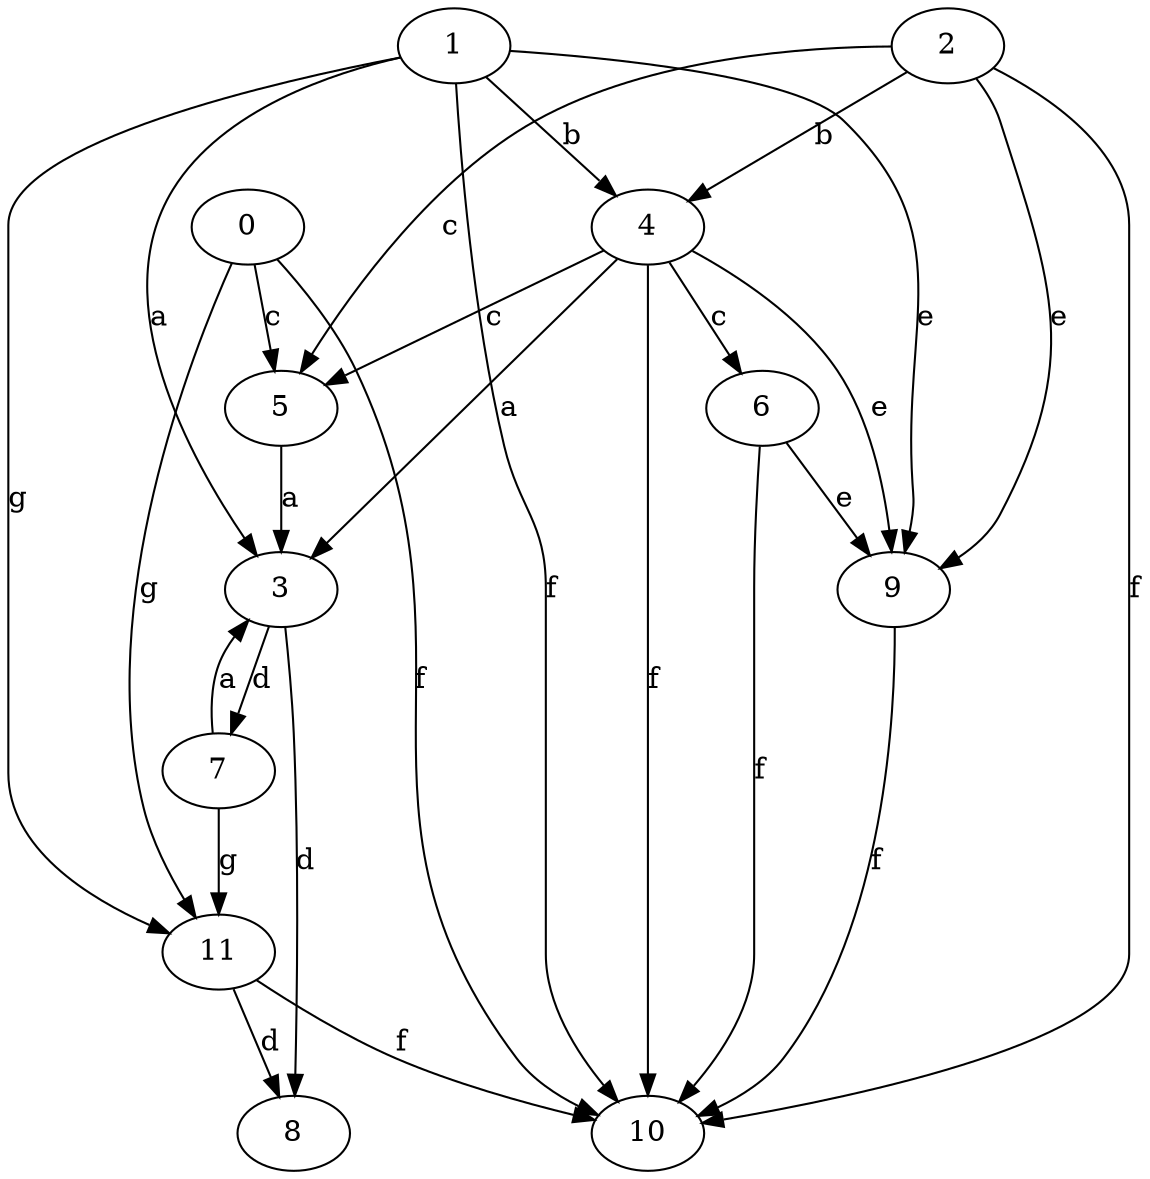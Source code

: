 strict digraph  {
1;
2;
3;
4;
5;
6;
7;
8;
9;
10;
11;
0;
1 -> 3  [label=a];
1 -> 4  [label=b];
1 -> 9  [label=e];
1 -> 10  [label=f];
1 -> 11  [label=g];
2 -> 4  [label=b];
2 -> 5  [label=c];
2 -> 9  [label=e];
2 -> 10  [label=f];
3 -> 7  [label=d];
3 -> 8  [label=d];
4 -> 3  [label=a];
4 -> 5  [label=c];
4 -> 6  [label=c];
4 -> 9  [label=e];
4 -> 10  [label=f];
5 -> 3  [label=a];
6 -> 9  [label=e];
6 -> 10  [label=f];
7 -> 3  [label=a];
7 -> 11  [label=g];
9 -> 10  [label=f];
11 -> 8  [label=d];
11 -> 10  [label=f];
0 -> 5  [label=c];
0 -> 10  [label=f];
0 -> 11  [label=g];
}
